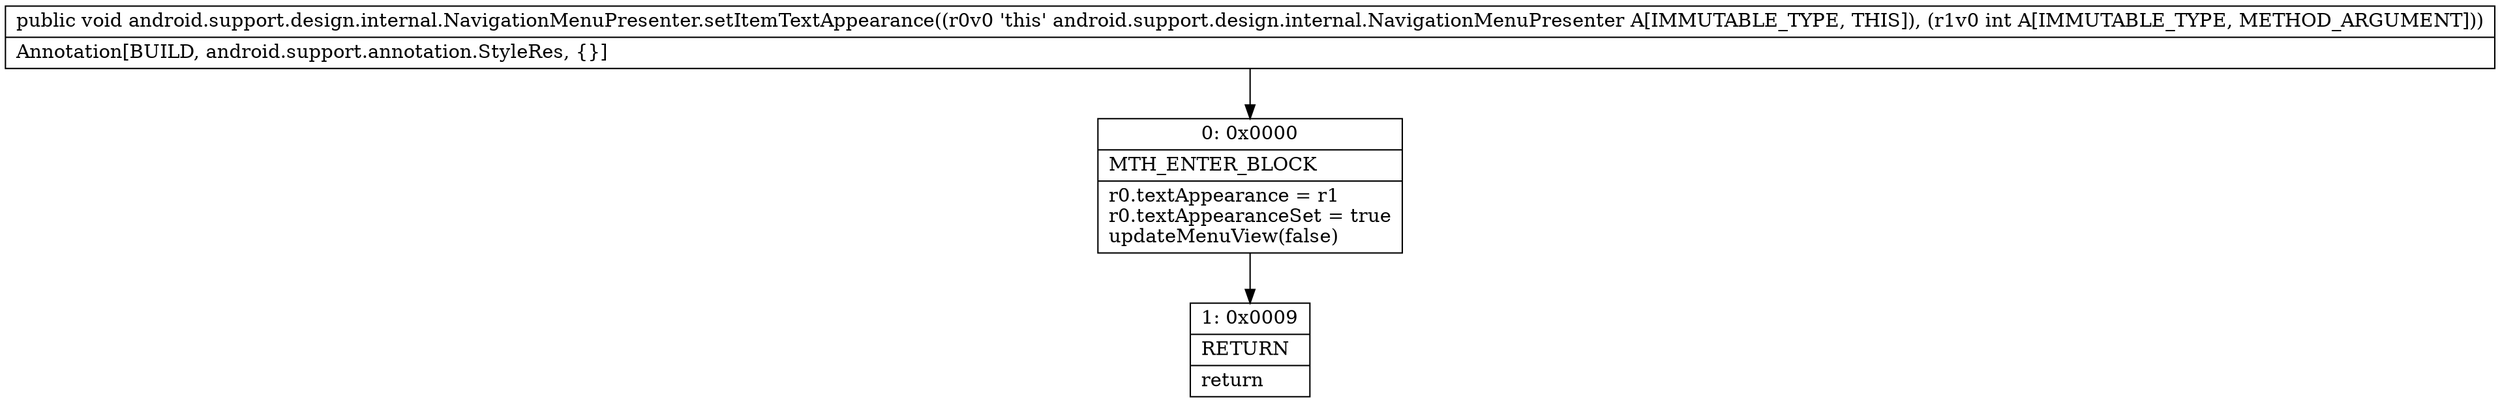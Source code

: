 digraph "CFG forandroid.support.design.internal.NavigationMenuPresenter.setItemTextAppearance(I)V" {
Node_0 [shape=record,label="{0\:\ 0x0000|MTH_ENTER_BLOCK\l|r0.textAppearance = r1\lr0.textAppearanceSet = true\lupdateMenuView(false)\l}"];
Node_1 [shape=record,label="{1\:\ 0x0009|RETURN\l|return\l}"];
MethodNode[shape=record,label="{public void android.support.design.internal.NavigationMenuPresenter.setItemTextAppearance((r0v0 'this' android.support.design.internal.NavigationMenuPresenter A[IMMUTABLE_TYPE, THIS]), (r1v0 int A[IMMUTABLE_TYPE, METHOD_ARGUMENT]))  | Annotation[BUILD, android.support.annotation.StyleRes, \{\}]\l}"];
MethodNode -> Node_0;
Node_0 -> Node_1;
}

